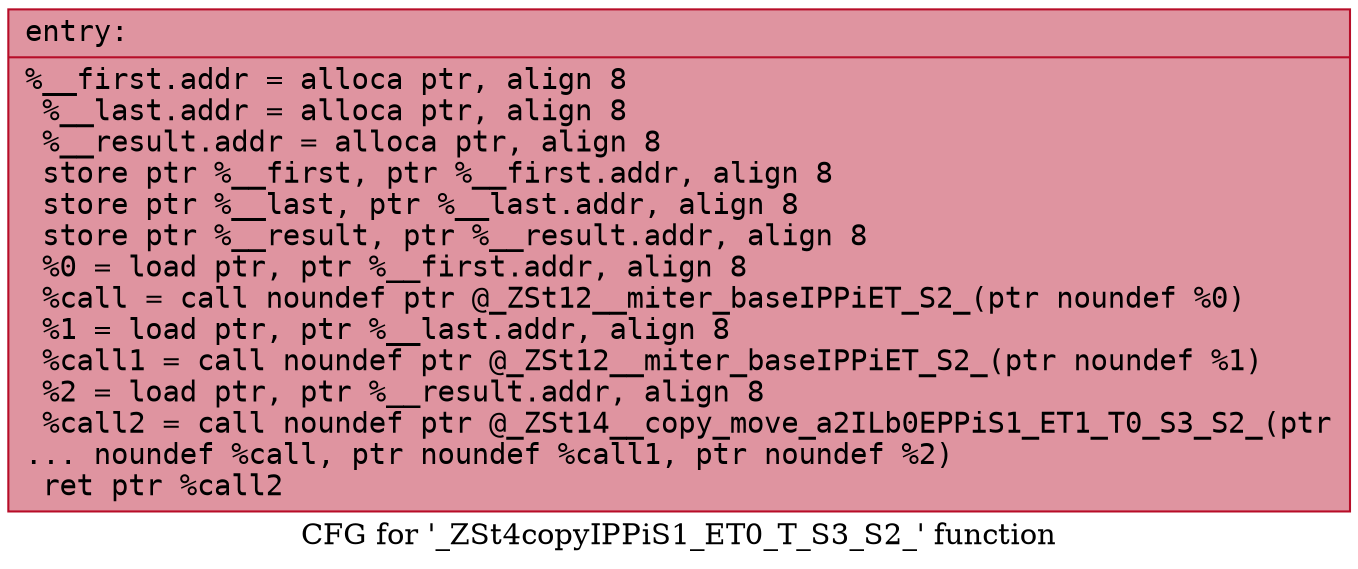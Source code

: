 digraph "CFG for '_ZSt4copyIPPiS1_ET0_T_S3_S2_' function" {
	label="CFG for '_ZSt4copyIPPiS1_ET0_T_S3_S2_' function";

	Node0x56461948dda0 [shape=record,color="#b70d28ff", style=filled, fillcolor="#b70d2870" fontname="Courier",label="{entry:\l|  %__first.addr = alloca ptr, align 8\l  %__last.addr = alloca ptr, align 8\l  %__result.addr = alloca ptr, align 8\l  store ptr %__first, ptr %__first.addr, align 8\l  store ptr %__last, ptr %__last.addr, align 8\l  store ptr %__result, ptr %__result.addr, align 8\l  %0 = load ptr, ptr %__first.addr, align 8\l  %call = call noundef ptr @_ZSt12__miter_baseIPPiET_S2_(ptr noundef %0)\l  %1 = load ptr, ptr %__last.addr, align 8\l  %call1 = call noundef ptr @_ZSt12__miter_baseIPPiET_S2_(ptr noundef %1)\l  %2 = load ptr, ptr %__result.addr, align 8\l  %call2 = call noundef ptr @_ZSt14__copy_move_a2ILb0EPPiS1_ET1_T0_S3_S2_(ptr\l... noundef %call, ptr noundef %call1, ptr noundef %2)\l  ret ptr %call2\l}"];
}
